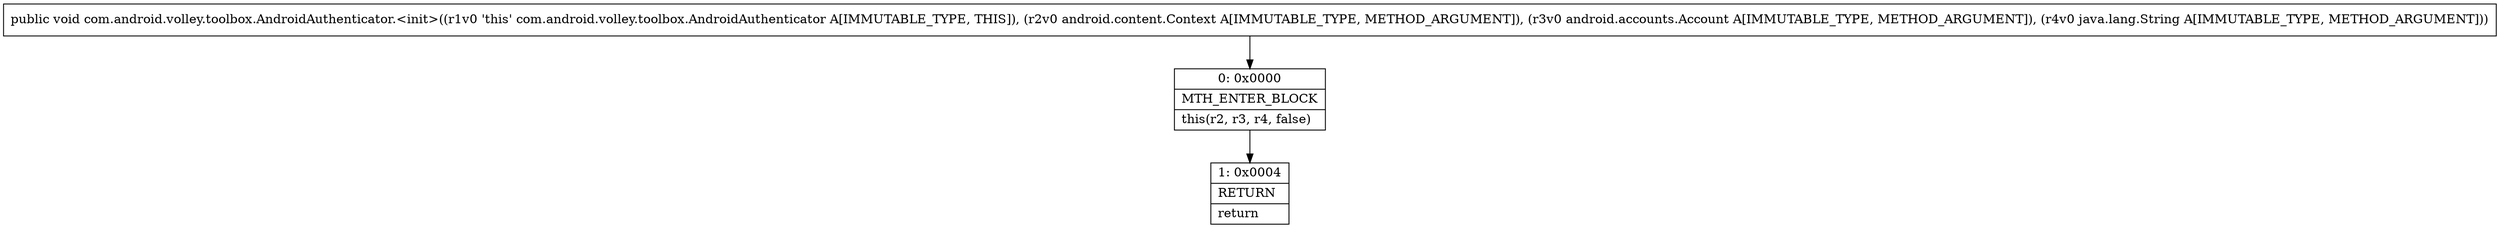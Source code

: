 digraph "CFG forcom.android.volley.toolbox.AndroidAuthenticator.\<init\>(Landroid\/content\/Context;Landroid\/accounts\/Account;Ljava\/lang\/String;)V" {
Node_0 [shape=record,label="{0\:\ 0x0000|MTH_ENTER_BLOCK\l|this(r2, r3, r4, false)\l}"];
Node_1 [shape=record,label="{1\:\ 0x0004|RETURN\l|return\l}"];
MethodNode[shape=record,label="{public void com.android.volley.toolbox.AndroidAuthenticator.\<init\>((r1v0 'this' com.android.volley.toolbox.AndroidAuthenticator A[IMMUTABLE_TYPE, THIS]), (r2v0 android.content.Context A[IMMUTABLE_TYPE, METHOD_ARGUMENT]), (r3v0 android.accounts.Account A[IMMUTABLE_TYPE, METHOD_ARGUMENT]), (r4v0 java.lang.String A[IMMUTABLE_TYPE, METHOD_ARGUMENT])) }"];
MethodNode -> Node_0;
Node_0 -> Node_1;
}

